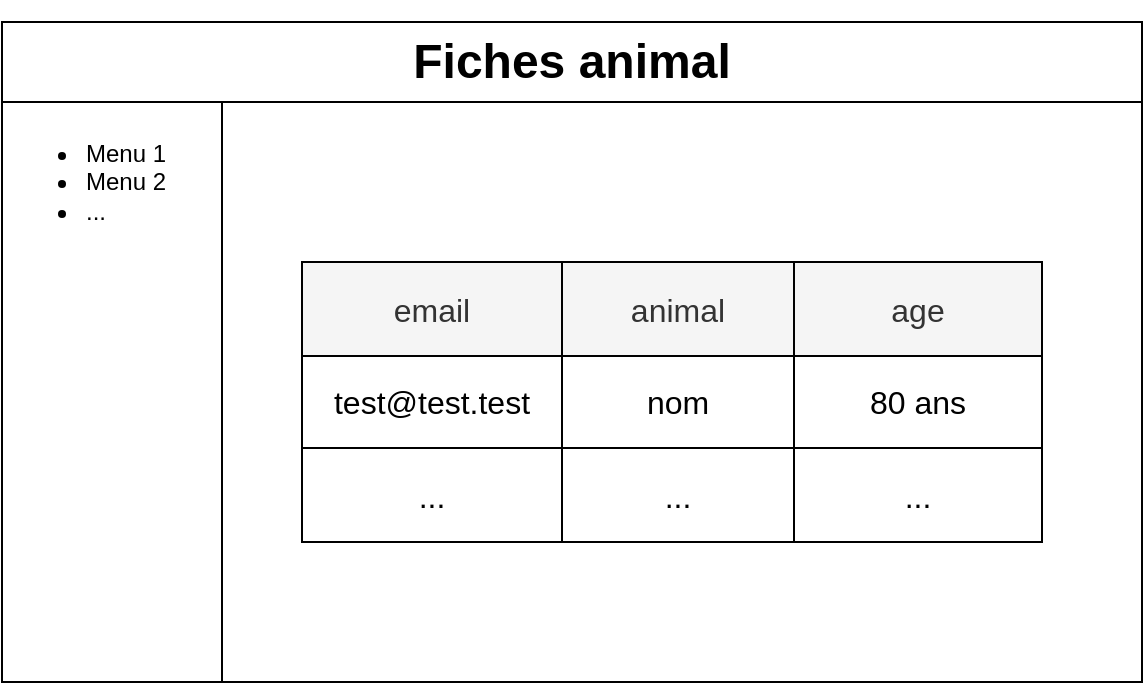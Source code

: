 <mxfile version="20.8.16" type="device"><diagram name="Page-1" id="u6etNL60DV24IZ2xrZ4f"><mxGraphModel dx="1434" dy="870" grid="1" gridSize="10" guides="1" tooltips="1" connect="1" arrows="1" fold="1" page="1" pageScale="1" pageWidth="827" pageHeight="1169" math="0" shadow="0"><root><mxCell id="0"/><mxCell id="1" parent="0"/><mxCell id="JPCm9YUVeQLn8ohdwznO-1" value="" style="rounded=0;whiteSpace=wrap;html=1;" vertex="1" parent="1"><mxGeometry x="120" y="210" width="570" height="330" as="geometry"/></mxCell><mxCell id="JPCm9YUVeQLn8ohdwznO-2" value="&lt;h1&gt;Fiches animal&lt;/h1&gt;" style="rounded=0;whiteSpace=wrap;html=1;" vertex="1" parent="1"><mxGeometry x="120" y="210" width="570" height="40" as="geometry"/></mxCell><mxCell id="JPCm9YUVeQLn8ohdwznO-3" value="&lt;ul&gt;&lt;li&gt;Menu 1&lt;/li&gt;&lt;li&gt;Menu 2&lt;/li&gt;&lt;li&gt;...&lt;/li&gt;&lt;/ul&gt;" style="rounded=0;whiteSpace=wrap;html=1;align=left;verticalAlign=top;" vertex="1" parent="1"><mxGeometry x="120" y="250" width="110" height="290" as="geometry"/></mxCell><mxCell id="JPCm9YUVeQLn8ohdwznO-4" value="" style="shape=table;startSize=0;container=1;collapsible=0;childLayout=tableLayout;fontSize=16;" vertex="1" parent="1"><mxGeometry x="270" y="330" width="370" height="140" as="geometry"/></mxCell><mxCell id="JPCm9YUVeQLn8ohdwznO-5" value="" style="shape=tableRow;horizontal=0;startSize=0;swimlaneHead=0;swimlaneBody=0;strokeColor=inherit;top=0;left=0;bottom=0;right=0;collapsible=0;dropTarget=0;fillColor=none;points=[[0,0.5],[1,0.5]];portConstraint=eastwest;fontSize=16;" vertex="1" parent="JPCm9YUVeQLn8ohdwznO-4"><mxGeometry width="370" height="47" as="geometry"/></mxCell><mxCell id="JPCm9YUVeQLn8ohdwznO-6" value="email" style="shape=partialRectangle;html=1;whiteSpace=wrap;connectable=0;strokeColor=#000000;overflow=hidden;fillColor=#f5f5f5;top=1;left=1;bottom=1;right=1;pointerEvents=1;fontSize=16;fontColor=#333333;" vertex="1" parent="JPCm9YUVeQLn8ohdwznO-5"><mxGeometry width="130" height="47" as="geometry"><mxRectangle width="130" height="47" as="alternateBounds"/></mxGeometry></mxCell><mxCell id="JPCm9YUVeQLn8ohdwznO-7" value="animal" style="shape=partialRectangle;html=1;whiteSpace=wrap;connectable=0;strokeColor=#000000;overflow=hidden;fillColor=#f5f5f5;top=1;left=1;bottom=1;right=1;pointerEvents=1;fontSize=16;fontColor=#333333;" vertex="1" parent="JPCm9YUVeQLn8ohdwznO-5"><mxGeometry x="130" width="116" height="47" as="geometry"><mxRectangle width="116" height="47" as="alternateBounds"/></mxGeometry></mxCell><mxCell id="JPCm9YUVeQLn8ohdwznO-8" value="age" style="shape=partialRectangle;html=1;whiteSpace=wrap;connectable=0;strokeColor=#000000;overflow=hidden;fillColor=#f5f5f5;top=1;left=1;bottom=1;right=1;pointerEvents=1;fontSize=16;fontColor=#333333;" vertex="1" parent="JPCm9YUVeQLn8ohdwznO-5"><mxGeometry x="246" width="124" height="47" as="geometry"><mxRectangle width="124" height="47" as="alternateBounds"/></mxGeometry></mxCell><mxCell id="JPCm9YUVeQLn8ohdwznO-9" value="" style="shape=tableRow;horizontal=0;startSize=0;swimlaneHead=0;swimlaneBody=0;strokeColor=inherit;top=0;left=0;bottom=0;right=0;collapsible=0;dropTarget=0;fillColor=none;points=[[0,0.5],[1,0.5]];portConstraint=eastwest;fontSize=16;" vertex="1" parent="JPCm9YUVeQLn8ohdwznO-4"><mxGeometry y="47" width="370" height="46" as="geometry"/></mxCell><mxCell id="JPCm9YUVeQLn8ohdwznO-10" value="test@test.test" style="shape=partialRectangle;html=1;whiteSpace=wrap;connectable=0;strokeColor=inherit;overflow=hidden;fillColor=none;top=0;left=0;bottom=0;right=0;pointerEvents=1;fontSize=16;" vertex="1" parent="JPCm9YUVeQLn8ohdwznO-9"><mxGeometry width="130" height="46" as="geometry"><mxRectangle width="130" height="46" as="alternateBounds"/></mxGeometry></mxCell><mxCell id="JPCm9YUVeQLn8ohdwznO-11" value="nom" style="shape=partialRectangle;html=1;whiteSpace=wrap;connectable=0;strokeColor=inherit;overflow=hidden;fillColor=none;top=0;left=0;bottom=0;right=0;pointerEvents=1;fontSize=16;" vertex="1" parent="JPCm9YUVeQLn8ohdwznO-9"><mxGeometry x="130" width="116" height="46" as="geometry"><mxRectangle width="116" height="46" as="alternateBounds"/></mxGeometry></mxCell><mxCell id="JPCm9YUVeQLn8ohdwznO-12" value="80 ans" style="shape=partialRectangle;html=1;whiteSpace=wrap;connectable=0;strokeColor=inherit;overflow=hidden;fillColor=none;top=0;left=0;bottom=0;right=0;pointerEvents=1;fontSize=16;" vertex="1" parent="JPCm9YUVeQLn8ohdwznO-9"><mxGeometry x="246" width="124" height="46" as="geometry"><mxRectangle width="124" height="46" as="alternateBounds"/></mxGeometry></mxCell><mxCell id="JPCm9YUVeQLn8ohdwznO-13" value="" style="shape=tableRow;horizontal=0;startSize=0;swimlaneHead=0;swimlaneBody=0;strokeColor=inherit;top=0;left=0;bottom=0;right=0;collapsible=0;dropTarget=0;fillColor=none;points=[[0,0.5],[1,0.5]];portConstraint=eastwest;fontSize=16;" vertex="1" parent="JPCm9YUVeQLn8ohdwznO-4"><mxGeometry y="93" width="370" height="47" as="geometry"/></mxCell><mxCell id="JPCm9YUVeQLn8ohdwznO-14" value="..." style="shape=partialRectangle;html=1;whiteSpace=wrap;connectable=0;strokeColor=inherit;overflow=hidden;fillColor=none;top=0;left=0;bottom=0;right=0;pointerEvents=1;fontSize=16;" vertex="1" parent="JPCm9YUVeQLn8ohdwznO-13"><mxGeometry width="130" height="47" as="geometry"><mxRectangle width="130" height="47" as="alternateBounds"/></mxGeometry></mxCell><mxCell id="JPCm9YUVeQLn8ohdwznO-15" value="..." style="shape=partialRectangle;html=1;whiteSpace=wrap;connectable=0;strokeColor=inherit;overflow=hidden;fillColor=none;top=0;left=0;bottom=0;right=0;pointerEvents=1;fontSize=16;" vertex="1" parent="JPCm9YUVeQLn8ohdwznO-13"><mxGeometry x="130" width="116" height="47" as="geometry"><mxRectangle width="116" height="47" as="alternateBounds"/></mxGeometry></mxCell><mxCell id="JPCm9YUVeQLn8ohdwznO-16" value="..." style="shape=partialRectangle;html=1;whiteSpace=wrap;connectable=0;strokeColor=inherit;overflow=hidden;fillColor=none;top=0;left=0;bottom=0;right=0;pointerEvents=1;fontSize=16;" vertex="1" parent="JPCm9YUVeQLn8ohdwznO-13"><mxGeometry x="246" width="124" height="47" as="geometry"><mxRectangle width="124" height="47" as="alternateBounds"/></mxGeometry></mxCell></root></mxGraphModel></diagram></mxfile>